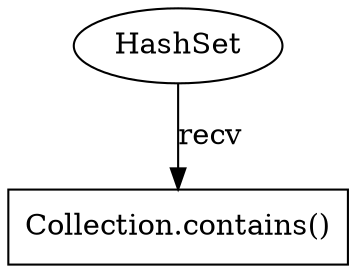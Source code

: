 digraph "6658" {
1 [label="Collection.contains()" shape=box]
2 [label="HashSet" shape=ellipse]
2 -> 1 [label="recv"];
}